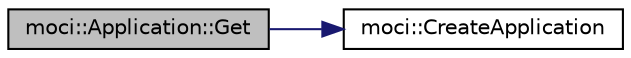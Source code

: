digraph "moci::Application::Get"
{
 // INTERACTIVE_SVG=YES
  edge [fontname="Helvetica",fontsize="10",labelfontname="Helvetica",labelfontsize="10"];
  node [fontname="Helvetica",fontsize="10",shape=record];
  rankdir="LR";
  Node2 [label="moci::Application::Get",height=0.2,width=0.4,color="black", fillcolor="grey75", style="filled", fontcolor="black"];
  Node2 -> Node3 [color="midnightblue",fontsize="10",style="solid",fontname="Helvetica"];
  Node3 [label="moci::CreateApplication",height=0.2,width=0.4,color="black", fillcolor="white", style="filled",URL="$namespacemoci.html#a4db23f853b9476f63ea9574d29f589ae"];
}
